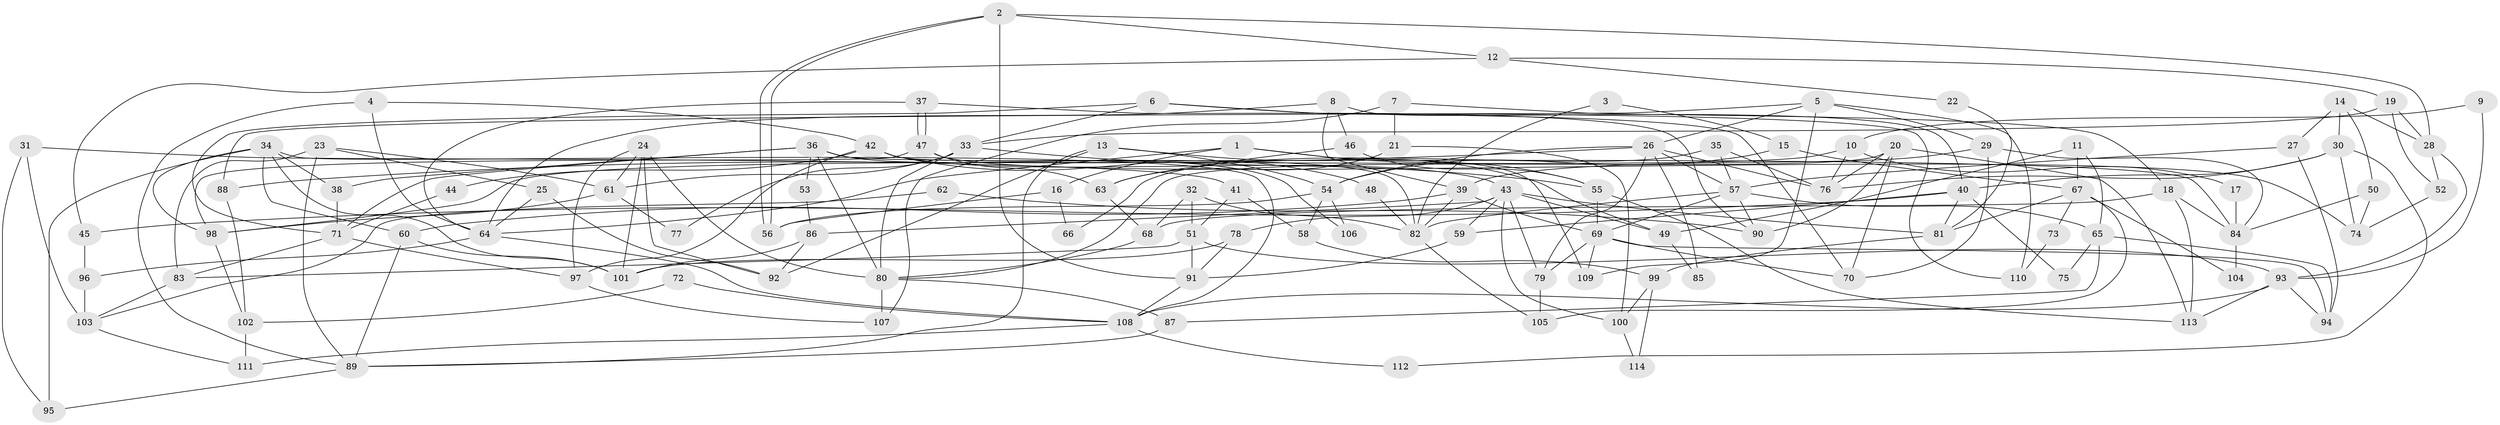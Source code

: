 // Generated by graph-tools (version 1.1) at 2025/15/03/09/25 04:15:06]
// undirected, 114 vertices, 228 edges
graph export_dot {
graph [start="1"]
  node [color=gray90,style=filled];
  1;
  2;
  3;
  4;
  5;
  6;
  7;
  8;
  9;
  10;
  11;
  12;
  13;
  14;
  15;
  16;
  17;
  18;
  19;
  20;
  21;
  22;
  23;
  24;
  25;
  26;
  27;
  28;
  29;
  30;
  31;
  32;
  33;
  34;
  35;
  36;
  37;
  38;
  39;
  40;
  41;
  42;
  43;
  44;
  45;
  46;
  47;
  48;
  49;
  50;
  51;
  52;
  53;
  54;
  55;
  56;
  57;
  58;
  59;
  60;
  61;
  62;
  63;
  64;
  65;
  66;
  67;
  68;
  69;
  70;
  71;
  72;
  73;
  74;
  75;
  76;
  77;
  78;
  79;
  80;
  81;
  82;
  83;
  84;
  85;
  86;
  87;
  88;
  89;
  90;
  91;
  92;
  93;
  94;
  95;
  96;
  97;
  98;
  99;
  100;
  101;
  102;
  103;
  104;
  105;
  106;
  107;
  108;
  109;
  110;
  111;
  112;
  113;
  114;
  1 -- 64;
  1 -- 55;
  1 -- 16;
  1 -- 109;
  2 -- 91;
  2 -- 56;
  2 -- 56;
  2 -- 12;
  2 -- 28;
  3 -- 15;
  3 -- 82;
  4 -- 42;
  4 -- 64;
  4 -- 89;
  5 -- 29;
  5 -- 109;
  5 -- 26;
  5 -- 88;
  5 -- 110;
  6 -- 71;
  6 -- 70;
  6 -- 33;
  6 -- 110;
  7 -- 18;
  7 -- 107;
  7 -- 21;
  8 -- 40;
  8 -- 64;
  8 -- 39;
  8 -- 46;
  9 -- 93;
  9 -- 10;
  10 -- 76;
  10 -- 98;
  10 -- 17;
  11 -- 67;
  11 -- 65;
  11 -- 49;
  12 -- 19;
  12 -- 22;
  12 -- 45;
  13 -- 49;
  13 -- 89;
  13 -- 54;
  13 -- 92;
  14 -- 28;
  14 -- 27;
  14 -- 30;
  14 -- 50;
  15 -- 54;
  15 -- 67;
  16 -- 56;
  16 -- 66;
  17 -- 84;
  18 -- 84;
  18 -- 68;
  18 -- 113;
  19 -- 52;
  19 -- 33;
  19 -- 28;
  20 -- 113;
  20 -- 90;
  20 -- 70;
  20 -- 76;
  20 -- 80;
  21 -- 63;
  21 -- 100;
  22 -- 81;
  23 -- 89;
  23 -- 61;
  23 -- 25;
  23 -- 83;
  24 -- 80;
  24 -- 61;
  24 -- 92;
  24 -- 97;
  24 -- 101;
  25 -- 92;
  25 -- 64;
  26 -- 79;
  26 -- 54;
  26 -- 57;
  26 -- 76;
  26 -- 85;
  26 -- 88;
  27 -- 57;
  27 -- 94;
  28 -- 52;
  28 -- 93;
  29 -- 39;
  29 -- 84;
  29 -- 70;
  30 -- 76;
  30 -- 40;
  30 -- 74;
  30 -- 112;
  31 -- 41;
  31 -- 103;
  31 -- 95;
  32 -- 82;
  32 -- 51;
  32 -- 68;
  33 -- 80;
  33 -- 55;
  33 -- 61;
  33 -- 77;
  34 -- 101;
  34 -- 60;
  34 -- 38;
  34 -- 95;
  34 -- 98;
  34 -- 108;
  35 -- 57;
  35 -- 76;
  35 -- 66;
  36 -- 38;
  36 -- 80;
  36 -- 53;
  36 -- 71;
  36 -- 84;
  36 -- 106;
  37 -- 47;
  37 -- 47;
  37 -- 64;
  37 -- 90;
  38 -- 71;
  39 -- 60;
  39 -- 69;
  39 -- 82;
  40 -- 59;
  40 -- 45;
  40 -- 75;
  40 -- 81;
  41 -- 58;
  41 -- 51;
  42 -- 97;
  42 -- 82;
  42 -- 43;
  42 -- 44;
  42 -- 48;
  43 -- 86;
  43 -- 49;
  43 -- 59;
  43 -- 78;
  43 -- 79;
  43 -- 81;
  43 -- 100;
  44 -- 71;
  45 -- 96;
  46 -- 55;
  46 -- 63;
  47 -- 63;
  47 -- 74;
  47 -- 98;
  48 -- 82;
  49 -- 85;
  50 -- 74;
  50 -- 84;
  51 -- 93;
  51 -- 83;
  51 -- 91;
  52 -- 74;
  53 -- 86;
  54 -- 56;
  54 -- 58;
  54 -- 106;
  55 -- 69;
  55 -- 113;
  57 -- 69;
  57 -- 65;
  57 -- 82;
  57 -- 90;
  58 -- 99;
  59 -- 91;
  60 -- 89;
  60 -- 101;
  61 -- 98;
  61 -- 77;
  62 -- 90;
  62 -- 103;
  63 -- 68;
  64 -- 108;
  64 -- 96;
  65 -- 94;
  65 -- 75;
  65 -- 87;
  67 -- 81;
  67 -- 105;
  67 -- 73;
  67 -- 104;
  68 -- 80;
  69 -- 70;
  69 -- 79;
  69 -- 94;
  69 -- 109;
  71 -- 83;
  71 -- 97;
  72 -- 108;
  72 -- 102;
  73 -- 110;
  78 -- 91;
  78 -- 101;
  79 -- 105;
  80 -- 87;
  80 -- 107;
  81 -- 99;
  82 -- 105;
  83 -- 103;
  84 -- 104;
  86 -- 92;
  86 -- 101;
  87 -- 89;
  88 -- 102;
  89 -- 95;
  91 -- 108;
  93 -- 113;
  93 -- 94;
  93 -- 108;
  96 -- 103;
  97 -- 107;
  98 -- 102;
  99 -- 100;
  99 -- 114;
  100 -- 114;
  102 -- 111;
  103 -- 111;
  108 -- 111;
  108 -- 112;
}
